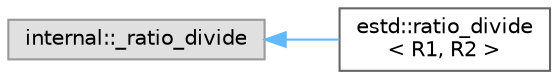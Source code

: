 digraph "Graphical Class Hierarchy"
{
 // LATEX_PDF_SIZE
  bgcolor="transparent";
  edge [fontname=Helvetica,fontsize=10,labelfontname=Helvetica,labelfontsize=10];
  node [fontname=Helvetica,fontsize=10,shape=box,height=0.2,width=0.4];
  rankdir="LR";
  Node0 [id="Node000000",label="internal::_ratio_divide",height=0.2,width=0.4,color="grey60", fillcolor="#E0E0E0", style="filled",tooltip=" "];
  Node0 -> Node1 [id="edge137_Node000000_Node000001",dir="back",color="steelblue1",style="solid",tooltip=" "];
  Node1 [id="Node000001",label="estd::ratio_divide\l\< R1, R2 \>",height=0.2,width=0.4,color="grey40", fillcolor="white", style="filled",URL="$dc/d7c/structestd_1_1ratio__divide.html",tooltip=" "];
}

